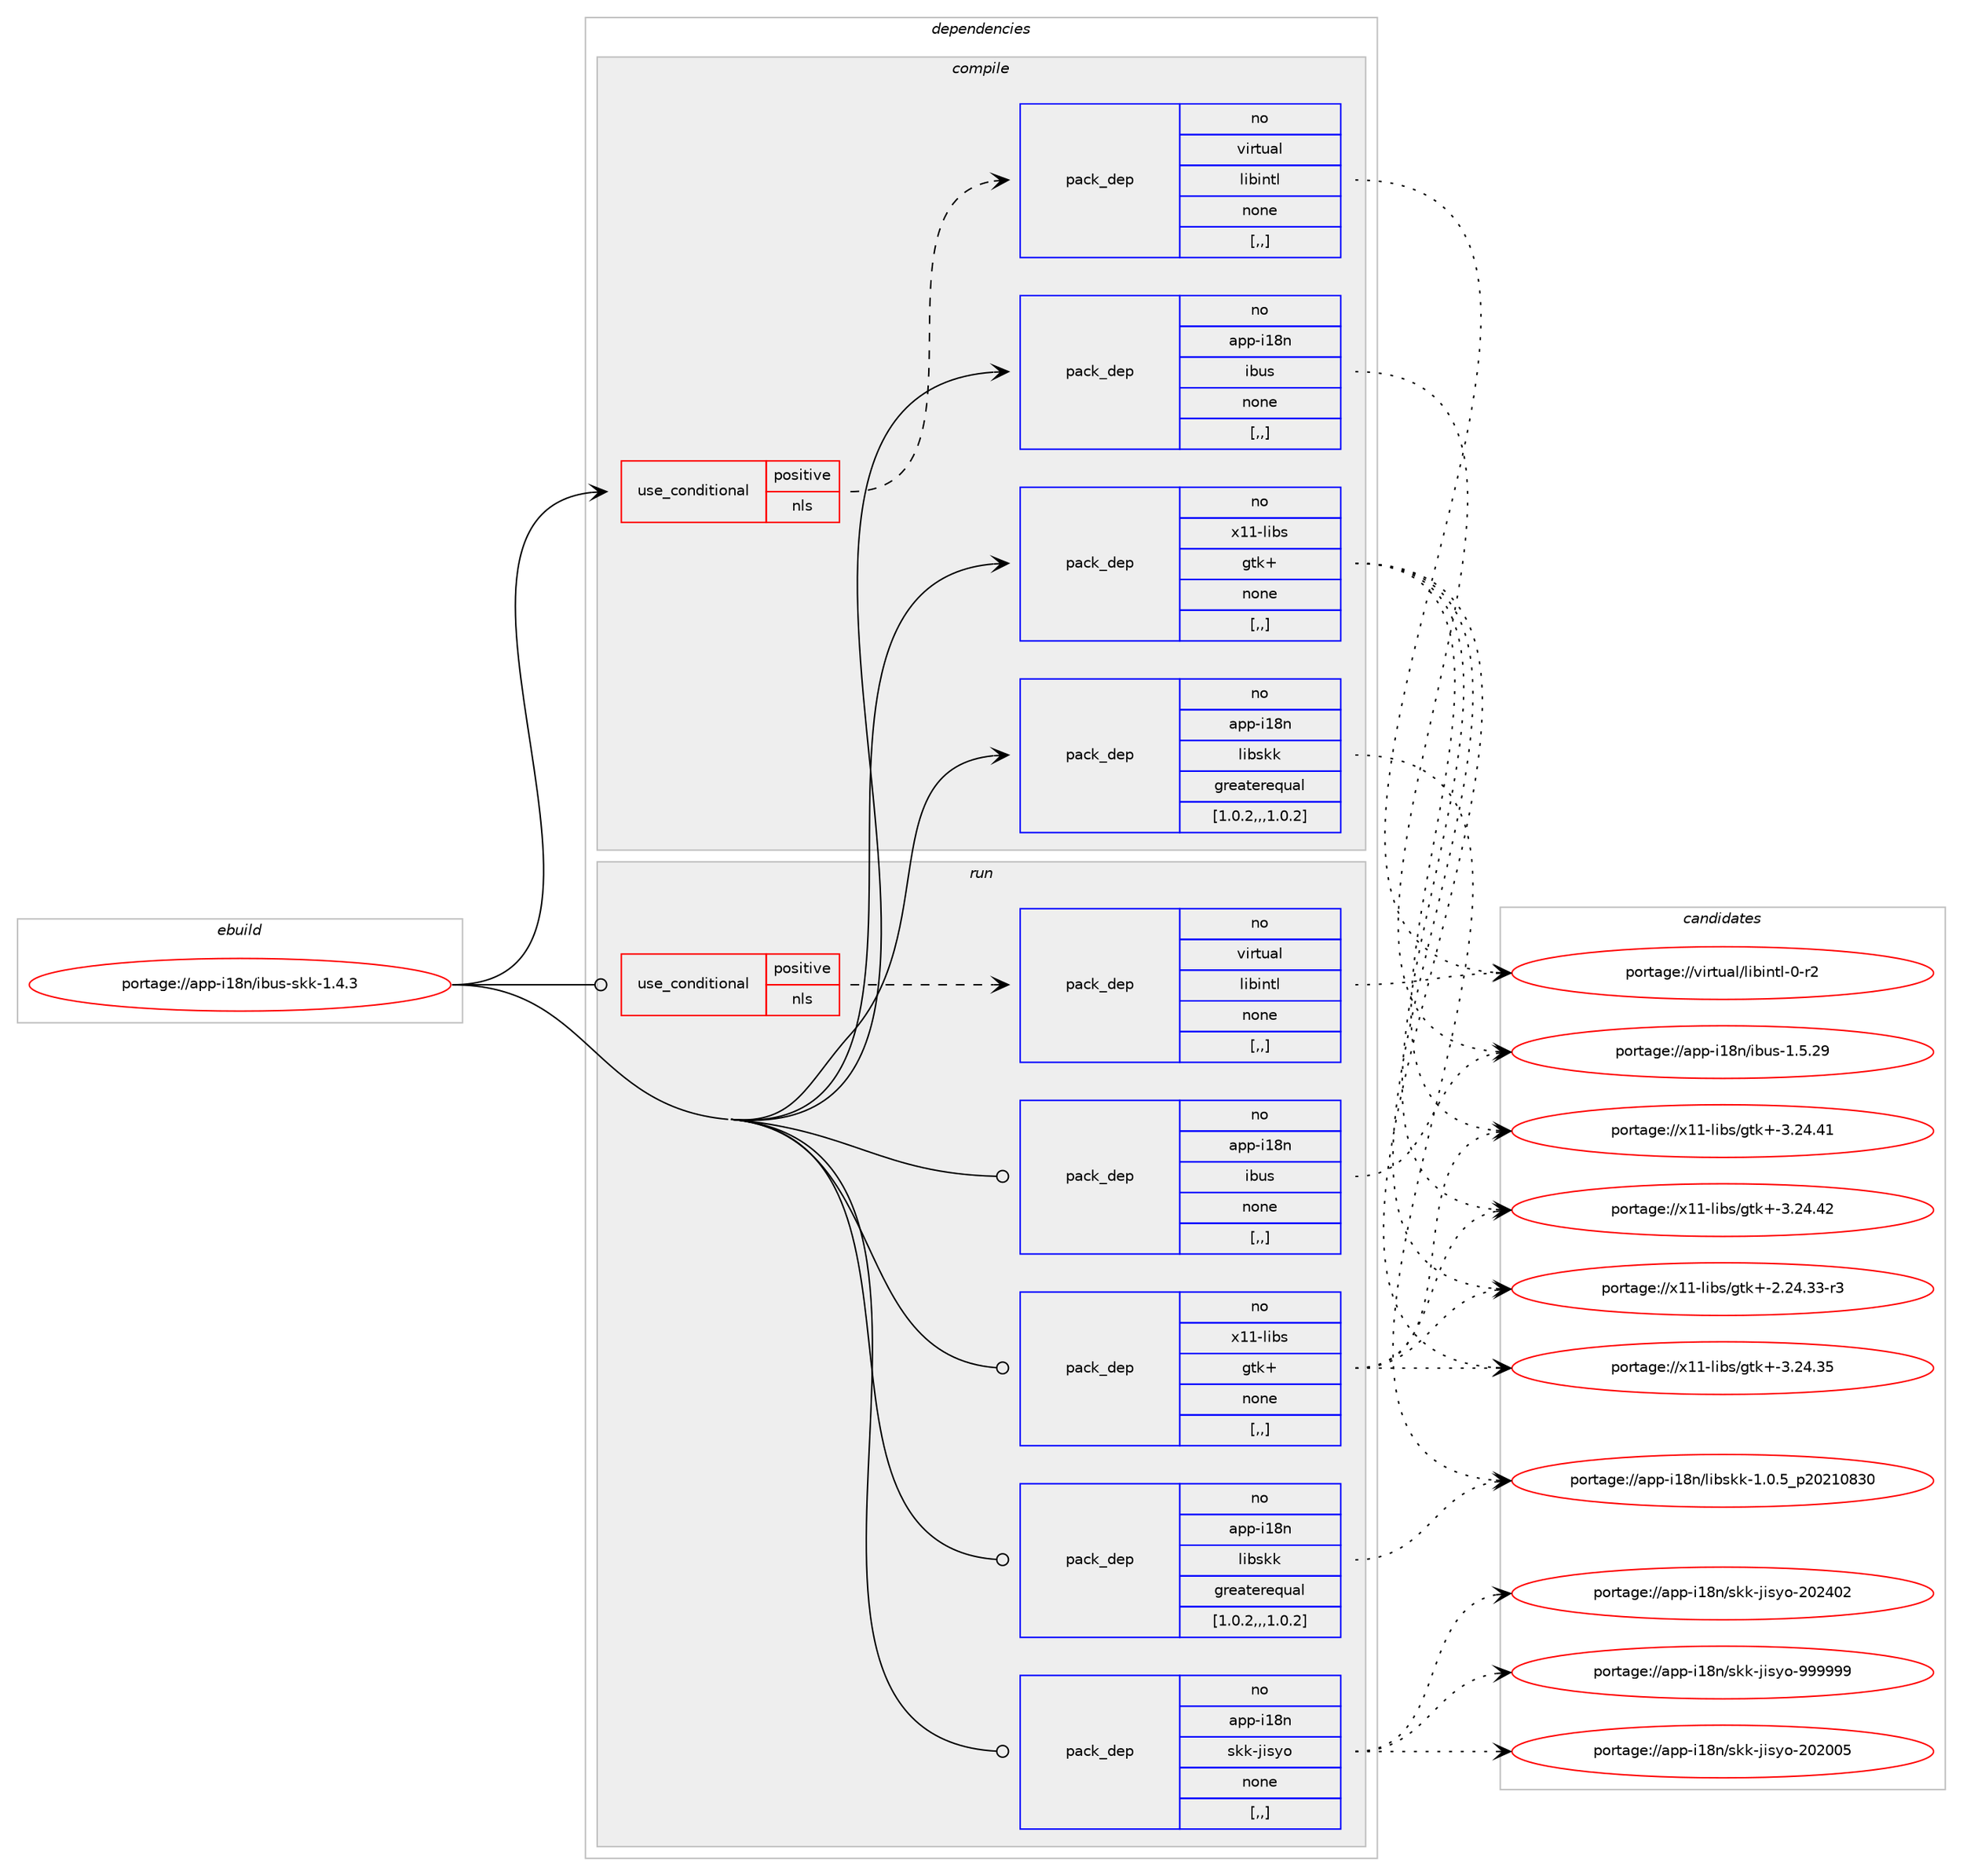 digraph prolog {

# *************
# Graph options
# *************

newrank=true;
concentrate=true;
compound=true;
graph [rankdir=LR,fontname=Helvetica,fontsize=10,ranksep=1.5];#, ranksep=2.5, nodesep=0.2];
edge  [arrowhead=vee];
node  [fontname=Helvetica,fontsize=10];

# **********
# The ebuild
# **********

subgraph cluster_leftcol {
color=gray;
rank=same;
label=<<i>ebuild</i>>;
id [label="portage://app-i18n/ibus-skk-1.4.3", color=red, width=4, href="../app-i18n/ibus-skk-1.4.3.svg"];
}

# ****************
# The dependencies
# ****************

subgraph cluster_midcol {
color=gray;
label=<<i>dependencies</i>>;
subgraph cluster_compile {
fillcolor="#eeeeee";
style=filled;
label=<<i>compile</i>>;
subgraph cond10634 {
dependency36245 [label=<<TABLE BORDER="0" CELLBORDER="1" CELLSPACING="0" CELLPADDING="4"><TR><TD ROWSPAN="3" CELLPADDING="10">use_conditional</TD></TR><TR><TD>positive</TD></TR><TR><TD>nls</TD></TR></TABLE>>, shape=none, color=red];
subgraph pack25269 {
dependency36246 [label=<<TABLE BORDER="0" CELLBORDER="1" CELLSPACING="0" CELLPADDING="4" WIDTH="220"><TR><TD ROWSPAN="6" CELLPADDING="30">pack_dep</TD></TR><TR><TD WIDTH="110">no</TD></TR><TR><TD>virtual</TD></TR><TR><TD>libintl</TD></TR><TR><TD>none</TD></TR><TR><TD>[,,]</TD></TR></TABLE>>, shape=none, color=blue];
}
dependency36245:e -> dependency36246:w [weight=20,style="dashed",arrowhead="vee"];
}
id:e -> dependency36245:w [weight=20,style="solid",arrowhead="vee"];
subgraph pack25270 {
dependency36247 [label=<<TABLE BORDER="0" CELLBORDER="1" CELLSPACING="0" CELLPADDING="4" WIDTH="220"><TR><TD ROWSPAN="6" CELLPADDING="30">pack_dep</TD></TR><TR><TD WIDTH="110">no</TD></TR><TR><TD>app-i18n</TD></TR><TR><TD>ibus</TD></TR><TR><TD>none</TD></TR><TR><TD>[,,]</TD></TR></TABLE>>, shape=none, color=blue];
}
id:e -> dependency36247:w [weight=20,style="solid",arrowhead="vee"];
subgraph pack25271 {
dependency36248 [label=<<TABLE BORDER="0" CELLBORDER="1" CELLSPACING="0" CELLPADDING="4" WIDTH="220"><TR><TD ROWSPAN="6" CELLPADDING="30">pack_dep</TD></TR><TR><TD WIDTH="110">no</TD></TR><TR><TD>app-i18n</TD></TR><TR><TD>libskk</TD></TR><TR><TD>greaterequal</TD></TR><TR><TD>[1.0.2,,,1.0.2]</TD></TR></TABLE>>, shape=none, color=blue];
}
id:e -> dependency36248:w [weight=20,style="solid",arrowhead="vee"];
subgraph pack25272 {
dependency36249 [label=<<TABLE BORDER="0" CELLBORDER="1" CELLSPACING="0" CELLPADDING="4" WIDTH="220"><TR><TD ROWSPAN="6" CELLPADDING="30">pack_dep</TD></TR><TR><TD WIDTH="110">no</TD></TR><TR><TD>x11-libs</TD></TR><TR><TD>gtk+</TD></TR><TR><TD>none</TD></TR><TR><TD>[,,]</TD></TR></TABLE>>, shape=none, color=blue];
}
id:e -> dependency36249:w [weight=20,style="solid",arrowhead="vee"];
}
subgraph cluster_compileandrun {
fillcolor="#eeeeee";
style=filled;
label=<<i>compile and run</i>>;
}
subgraph cluster_run {
fillcolor="#eeeeee";
style=filled;
label=<<i>run</i>>;
subgraph cond10635 {
dependency36250 [label=<<TABLE BORDER="0" CELLBORDER="1" CELLSPACING="0" CELLPADDING="4"><TR><TD ROWSPAN="3" CELLPADDING="10">use_conditional</TD></TR><TR><TD>positive</TD></TR><TR><TD>nls</TD></TR></TABLE>>, shape=none, color=red];
subgraph pack25273 {
dependency36251 [label=<<TABLE BORDER="0" CELLBORDER="1" CELLSPACING="0" CELLPADDING="4" WIDTH="220"><TR><TD ROWSPAN="6" CELLPADDING="30">pack_dep</TD></TR><TR><TD WIDTH="110">no</TD></TR><TR><TD>virtual</TD></TR><TR><TD>libintl</TD></TR><TR><TD>none</TD></TR><TR><TD>[,,]</TD></TR></TABLE>>, shape=none, color=blue];
}
dependency36250:e -> dependency36251:w [weight=20,style="dashed",arrowhead="vee"];
}
id:e -> dependency36250:w [weight=20,style="solid",arrowhead="odot"];
subgraph pack25274 {
dependency36252 [label=<<TABLE BORDER="0" CELLBORDER="1" CELLSPACING="0" CELLPADDING="4" WIDTH="220"><TR><TD ROWSPAN="6" CELLPADDING="30">pack_dep</TD></TR><TR><TD WIDTH="110">no</TD></TR><TR><TD>app-i18n</TD></TR><TR><TD>ibus</TD></TR><TR><TD>none</TD></TR><TR><TD>[,,]</TD></TR></TABLE>>, shape=none, color=blue];
}
id:e -> dependency36252:w [weight=20,style="solid",arrowhead="odot"];
subgraph pack25275 {
dependency36253 [label=<<TABLE BORDER="0" CELLBORDER="1" CELLSPACING="0" CELLPADDING="4" WIDTH="220"><TR><TD ROWSPAN="6" CELLPADDING="30">pack_dep</TD></TR><TR><TD WIDTH="110">no</TD></TR><TR><TD>app-i18n</TD></TR><TR><TD>libskk</TD></TR><TR><TD>greaterequal</TD></TR><TR><TD>[1.0.2,,,1.0.2]</TD></TR></TABLE>>, shape=none, color=blue];
}
id:e -> dependency36253:w [weight=20,style="solid",arrowhead="odot"];
subgraph pack25276 {
dependency36254 [label=<<TABLE BORDER="0" CELLBORDER="1" CELLSPACING="0" CELLPADDING="4" WIDTH="220"><TR><TD ROWSPAN="6" CELLPADDING="30">pack_dep</TD></TR><TR><TD WIDTH="110">no</TD></TR><TR><TD>app-i18n</TD></TR><TR><TD>skk-jisyo</TD></TR><TR><TD>none</TD></TR><TR><TD>[,,]</TD></TR></TABLE>>, shape=none, color=blue];
}
id:e -> dependency36254:w [weight=20,style="solid",arrowhead="odot"];
subgraph pack25277 {
dependency36255 [label=<<TABLE BORDER="0" CELLBORDER="1" CELLSPACING="0" CELLPADDING="4" WIDTH="220"><TR><TD ROWSPAN="6" CELLPADDING="30">pack_dep</TD></TR><TR><TD WIDTH="110">no</TD></TR><TR><TD>x11-libs</TD></TR><TR><TD>gtk+</TD></TR><TR><TD>none</TD></TR><TR><TD>[,,]</TD></TR></TABLE>>, shape=none, color=blue];
}
id:e -> dependency36255:w [weight=20,style="solid",arrowhead="odot"];
}
}

# **************
# The candidates
# **************

subgraph cluster_choices {
rank=same;
color=gray;
label=<<i>candidates</i>>;

subgraph choice25269 {
color=black;
nodesep=1;
choice11810511411611797108471081059810511011610845484511450 [label="portage://virtual/libintl-0-r2", color=red, width=4,href="../virtual/libintl-0-r2.svg"];
dependency36246:e -> choice11810511411611797108471081059810511011610845484511450:w [style=dotted,weight="100"];
}
subgraph choice25270 {
color=black;
nodesep=1;
choice97112112451054956110471059811711545494653465057 [label="portage://app-i18n/ibus-1.5.29", color=red, width=4,href="../app-i18n/ibus-1.5.29.svg"];
dependency36247:e -> choice97112112451054956110471059811711545494653465057:w [style=dotted,weight="100"];
}
subgraph choice25271 {
color=black;
nodesep=1;
choice971121124510549561104710810598115107107454946484653951125048504948565148 [label="portage://app-i18n/libskk-1.0.5_p20210830", color=red, width=4,href="../app-i18n/libskk-1.0.5_p20210830.svg"];
dependency36248:e -> choice971121124510549561104710810598115107107454946484653951125048504948565148:w [style=dotted,weight="100"];
}
subgraph choice25272 {
color=black;
nodesep=1;
choice12049494510810598115471031161074345504650524651514511451 [label="portage://x11-libs/gtk+-2.24.33-r3", color=red, width=4,href="../x11-libs/gtk+-2.24.33-r3.svg"];
choice1204949451081059811547103116107434551465052465153 [label="portage://x11-libs/gtk+-3.24.35", color=red, width=4,href="../x11-libs/gtk+-3.24.35.svg"];
choice1204949451081059811547103116107434551465052465249 [label="portage://x11-libs/gtk+-3.24.41", color=red, width=4,href="../x11-libs/gtk+-3.24.41.svg"];
choice1204949451081059811547103116107434551465052465250 [label="portage://x11-libs/gtk+-3.24.42", color=red, width=4,href="../x11-libs/gtk+-3.24.42.svg"];
dependency36249:e -> choice12049494510810598115471031161074345504650524651514511451:w [style=dotted,weight="100"];
dependency36249:e -> choice1204949451081059811547103116107434551465052465153:w [style=dotted,weight="100"];
dependency36249:e -> choice1204949451081059811547103116107434551465052465249:w [style=dotted,weight="100"];
dependency36249:e -> choice1204949451081059811547103116107434551465052465250:w [style=dotted,weight="100"];
}
subgraph choice25273 {
color=black;
nodesep=1;
choice11810511411611797108471081059810511011610845484511450 [label="portage://virtual/libintl-0-r2", color=red, width=4,href="../virtual/libintl-0-r2.svg"];
dependency36251:e -> choice11810511411611797108471081059810511011610845484511450:w [style=dotted,weight="100"];
}
subgraph choice25274 {
color=black;
nodesep=1;
choice97112112451054956110471059811711545494653465057 [label="portage://app-i18n/ibus-1.5.29", color=red, width=4,href="../app-i18n/ibus-1.5.29.svg"];
dependency36252:e -> choice97112112451054956110471059811711545494653465057:w [style=dotted,weight="100"];
}
subgraph choice25275 {
color=black;
nodesep=1;
choice971121124510549561104710810598115107107454946484653951125048504948565148 [label="portage://app-i18n/libskk-1.0.5_p20210830", color=red, width=4,href="../app-i18n/libskk-1.0.5_p20210830.svg"];
dependency36253:e -> choice971121124510549561104710810598115107107454946484653951125048504948565148:w [style=dotted,weight="100"];
}
subgraph choice25276 {
color=black;
nodesep=1;
choice97112112451054956110471151071074510610511512111145504850484853 [label="portage://app-i18n/skk-jisyo-202005", color=red, width=4,href="../app-i18n/skk-jisyo-202005.svg"];
choice97112112451054956110471151071074510610511512111145504850524850 [label="portage://app-i18n/skk-jisyo-202402", color=red, width=4,href="../app-i18n/skk-jisyo-202402.svg"];
choice97112112451054956110471151071074510610511512111145575757575757 [label="portage://app-i18n/skk-jisyo-999999", color=red, width=4,href="../app-i18n/skk-jisyo-999999.svg"];
dependency36254:e -> choice97112112451054956110471151071074510610511512111145504850484853:w [style=dotted,weight="100"];
dependency36254:e -> choice97112112451054956110471151071074510610511512111145504850524850:w [style=dotted,weight="100"];
dependency36254:e -> choice97112112451054956110471151071074510610511512111145575757575757:w [style=dotted,weight="100"];
}
subgraph choice25277 {
color=black;
nodesep=1;
choice12049494510810598115471031161074345504650524651514511451 [label="portage://x11-libs/gtk+-2.24.33-r3", color=red, width=4,href="../x11-libs/gtk+-2.24.33-r3.svg"];
choice1204949451081059811547103116107434551465052465153 [label="portage://x11-libs/gtk+-3.24.35", color=red, width=4,href="../x11-libs/gtk+-3.24.35.svg"];
choice1204949451081059811547103116107434551465052465249 [label="portage://x11-libs/gtk+-3.24.41", color=red, width=4,href="../x11-libs/gtk+-3.24.41.svg"];
choice1204949451081059811547103116107434551465052465250 [label="portage://x11-libs/gtk+-3.24.42", color=red, width=4,href="../x11-libs/gtk+-3.24.42.svg"];
dependency36255:e -> choice12049494510810598115471031161074345504650524651514511451:w [style=dotted,weight="100"];
dependency36255:e -> choice1204949451081059811547103116107434551465052465153:w [style=dotted,weight="100"];
dependency36255:e -> choice1204949451081059811547103116107434551465052465249:w [style=dotted,weight="100"];
dependency36255:e -> choice1204949451081059811547103116107434551465052465250:w [style=dotted,weight="100"];
}
}

}
